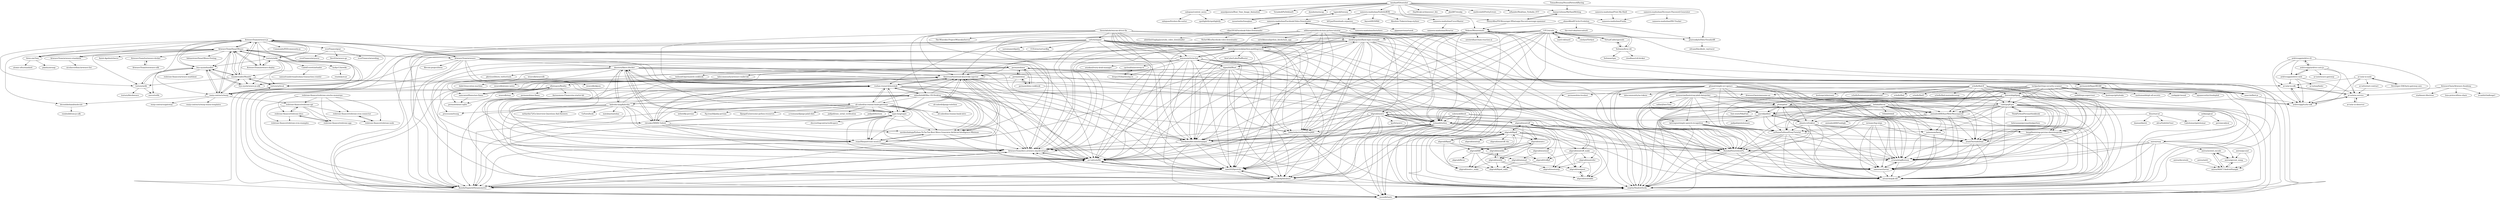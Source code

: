 digraph G {
"ArweaveTeam/arweave-js" -> "ArweaveTeam/SmartWeave"
"ArweaveTeam/arweave-js" -> "Irys-xyz/arbundles"
"ArweaveTeam/arweave-js" -> "ArweaveTeam/arweave"
"ArweaveTeam/arweave-js" -> "wanderwallet/Wander"
"ArweaveTeam/arweave-js" -> "textury/arkb"
"ArweaveTeam/arweave-js" -> "warp-contracts/warp"
"ArweaveTeam/arweave-js" -> "textury/ardb"
"ArweaveTeam/arweave-js" -> "ArweaveTeam/arweave-deploy"
"ArweaveTeam/arweave-js" -> "textury/arlocal"
"ArweaveTeam/arweave-js" -> "Irys-xyz/arweave-js-sdk"
"ArweaveTeam/arweave-js" -> "three-em/3em"
"ArweaveTeam/arweave-js" -> "everFinance/goar"
"ArweaveTeam/arweave-js" -> "ArweaveTeam/arweave-standards"
"ArweaveTeam/arweave-js" -> "permaweb/aos"
"ArweaveTeam/arweave-js" -> "CommunityXYZ/community-js"
"aligrudi/neatroff" -> "aligrudi/neatroff_make"
"aligrudi/neatroff" -> "aligrudi/neatrefer"
"aligrudi/neatroff" -> "aligrudi/neatpost"
"aligrudi/neatroff" -> "aligrudi/troffp9"
"aligrudi/neatroff" -> "aligrudi/neatcc"
"aligrudi/neatroff" -> "aligrudi/fbpdf"
"aligrudi/neatroff" -> "aligrudi/neatvi"
"aligrudi/neatroff" -> "aligrudi/fbff"
"aligrudi/neatroff" -> "aligrudi/neatmkfn"
"adilmoujahid/blockchain-python-tutorial" -> "BamdadNouri/showPic"
"adilmoujahid/blockchain-python-tutorial" -> "satwikkansal/python_blockchain_app" ["e"=1]
"adilmoujahid/blockchain-python-tutorial" -> "seqrity/ShadowSocks"
"adilmoujahid/blockchain-python-tutorial" -> "itshaadi/torbox"
"adilmoujahid/blockchain-python-tutorial" -> "ZeeAmini/bitcoinwhitepaper"
"adilmoujahid/blockchain-python-tutorial" -> "imkarimkarim/thankYouJADI"
"adilmoujahid/blockchain-python-tutorial" -> "msoodb/tanto"
"adilmoujahid/blockchain-python-tutorial" -> "shekhargulati/flask-login-example"
"adilmoujahid/blockchain-python-tutorial" -> "sami2020pro/vile"
"adilmoujahid/blockchain-python-tutorial" -> "mr-tafreshi/fbl"
"adilmoujahid/blockchain-python-tutorial" -> "ArweaveTeam/docs.arweave.org-developers"
"adilmoujahid/blockchain-python-tutorial" -> "mhmmdq/database"
"adilmoujahid/blockchain-python-tutorial" -> "sigmaSd/IRust"
"adilmoujahid/blockchain-python-tutorial" -> "nainemom/faeze"
"adilmoujahid/blockchain-python-tutorial" -> "aminabedi68/AzarMehrMonospaced"
"cs01/termpair" -> "sami2020pro/vile"
"cs01/termpair" -> "mhmmdq/database"
"cs01/termpair" -> "sorenisanerd/gotty" ["e"=1]
"cs01/termpair" -> "mr-tafreshi/fbl"
"cs01/termpair" -> "ArweaveTeam/docs.arweave.org-developers"
"cs01/termpair" -> "lemunozm/termchat"
"cs01/termpair" -> "mwielgoszewski/python-paddingoracle"
"cs01/termpair" -> "CCExtractor/vardbg" ["e"=1]
"cs01/termpair" -> "AmirrezaNasiri/usb-keystroke-injector"
"cs01/termpair" -> "seqrity/ShadowSocks"
"cs01/termpair" -> "KooshaYeganeh/Dynamometer"
"cs01/termpair" -> "roshan-research/moratab"
"cs01/termpair" -> "ZeeAmini/bitcoinwhitepaper"
"cs01/termpair" -> "imkarimkarim/thankYouJADI"
"cs01/termpair" -> "msoodb/tanto"
"substack/libssh" -> "msoodb/tanto"
"substack/libssh" -> "imkarimkarim/thankYouJADI"
"substack/libssh" -> "seqrity/ShadowSocks"
"substack/libssh" -> "BamdadNouri/showPic"
"substack/libssh" -> "itshaadi/torbox"
"substack/libssh" -> "ZeeAmini/bitcoinwhitepaper"
"aligrudi/fbpdf" -> "aligrudi/fbff"
"aligrudi/fbpdf" -> "aligrudi/fbpad"
"aligrudi/fbpdf" -> "aligrudi/neatlibc"
"aligrudi/fbpdf" -> "aligrudi/neatroff_make"
"aligrudi/fbpdf" -> "aligrudi/neatroff"
"aligrudi/fbpdf" -> "aligrudi/neatcc_make"
"aligrudi/fbpdf" -> "aligrudi/neateqn"
"aligrudi/fbpdf" -> "aligrudi/neatroff_ths"
"aligrudi/fbpdf" -> "aligrudi/neatcc"
"aligrudi/fbpdf" -> "aligrudi/neatmail"
"aligrudi/fbpdf" -> "aligrudi/neatld"
"aligrudi/fbpdf" -> "aligrudi/neatvi"
"ilius/starcal" -> "aliva/SubtitleFixer"
"ilius/starcal" -> "ubuntu-ir/traktor"
"ilius/starcal" -> "Gahshomar/gahshomar"
"ilius/starcal" -> "kiamazi/kateb" ["e"=1]
"aligrudi/fbpad" -> "aligrudi/fbpdf"
"aligrudi/fbpad" -> "aligrudi/fbpad_mkfn"
"aligrudi/fbpad" -> "aligrudi/fbff"
"aligrudi/fbpad" -> "aligrudi/neatlibc"
"fzerorubigd/goql" -> "aminabedi68/AzarMehrMonospaced"
"fzerorubigd/goql" -> "noNameFa/linuxProxyTutorial"
"fzerorubigd/goql" -> "arashThr/radioDaal"
"fzerorubigd/goql" -> "BamdadNouri/showPic"
"fzerorubigd/goql" -> "mtux/choqok-old"
"fzerorubigd/goql" -> "seqrity/ShadowSocks"
"fzerorubigd/goql" -> "beygi/bootstrap-persian-datetimepicker"
"fzerorubigd/goql" -> "n1arash/ngBestoon"
"fzerorubigd/goql" -> "samuraee/tartan"
"fzerorubigd/goql" -> "msoodb/tanto"
"fzerorubigd/goql" -> "pfont/pfont"
"fzerorubigd/goql" -> "itshaadi/torbox"
"fzerorubigd/goql" -> "vahit/pep8-per"
"fzerorubigd/goql" -> "ZeeAmini/bitcoinwhitepaper"
"fzerorubigd/goql" -> "axiros/rusp"
"kelvinguu/simple-speech-recognition" -> "mtux/choqok-old"
"kelvinguu/simple-speech-recognition" -> "samuraee/tartan"
"kelvinguu/simple-speech-recognition" -> "n1arash/ngBestoon"
"kelvinguu/simple-speech-recognition" -> "BamdadNouri/showPic"
"kelvinguu/simple-speech-recognition" -> "noNameFa/linuxProxyTutorial"
"kelvinguu/simple-speech-recognition" -> "arashThr/radioDaal"
"kelvinguu/simple-speech-recognition" -> "seqrity/ShadowSocks"
"aligrudi/neatcc" -> "aligrudi/neatlibc"
"aligrudi/neatcc" -> "aligrudi/neatld"
"aligrudi/neatcc" -> "aligrudi/neatcc_make"
"aligrudi/neatcc" -> "aligrudi/troffp9"
"aligrudi/neatlibc" -> "aligrudi/neatld"
"aligrudi/neatlibc" -> "aligrudi/neatcc"
"aligrudi/neatlibc" -> "aligrudi/neatcc_make"
"AmirrezaNasiri/usb-keystroke-injector" -> "ArweaveTeam/docs.arweave.org-developers"
"AmirrezaNasiri/usb-keystroke-injector" -> "KooshaYeganeh/Dynamometer"
"AmirrezaNasiri/usb-keystroke-injector" -> "mr-tafreshi/fbl"
"AmirrezaNasiri/usb-keystroke-injector" -> "navdeeshahuja/Python-TicTacToe-Best-Move-Generator-Artificial-Intelligence-Minimax"
"AmirrezaNasiri/usb-keystroke-injector" -> "sami2020pro/vile"
"AmirrezaNasiri/usb-keystroke-injector" -> "mhmmdq/database"
"AmirrezaNasiri/usb-keystroke-injector" -> "evpu/Shepard-tone-music21"
"AmirrezaNasiri/usb-keystroke-injector" -> "roshan-research/moratab"
"AmirrezaNasiri/usb-keystroke-injector" -> "cbrooker/MMM-Todoist"
"AmirrezaNasiri/usb-keystroke-injector" -> "seqrity/ShadowSocks"
"AmirrezaNasiri/usb-keystroke-injector" -> "sapio-lang/sapio"
"AmirrezaNasiri/usb-keystroke-injector" -> "ZeeAmini/bitcoinwhitepaper"
"sigmaSd/IRust" -> "itshaadi/torbox"
"sigmaSd/IRust" -> "ZeeAmini/bitcoinwhitepaper"
"sigmaSd/IRust" -> "seqrity/ShadowSocks"
"sigmaSd/IRust" -> "mr-tafreshi/fbl"
"sigmaSd/IRust" -> "msoodb/tanto"
"sigmaSd/IRust" -> "ArweaveTeam/docs.arweave.org-developers"
"sigmaSd/IRust" -> "imkarimkarim/thankYouJADI"
"sigmaSd/IRust" -> "sami2020pro/vile"
"sigmaSd/IRust" -> "mhmmdq/database"
"sigmaSd/IRust" -> "KooshaYeganeh/Dynamometer"
"sigmaSd/IRust" -> "BamdadNouri/showPic"
"sigmaSd/IRust" -> "shekhargulati/flask-login-example"
"sigmaSd/IRust" -> "lemunozm/termchat"
"sigmaSd/IRust" -> "AmirrezaNasiri/usb-keystroke-injector"
"sigmaSd/IRust" -> "evpu/Shepard-tone-music21"
"roshan-research/moratab" -> "mr-tafreshi/fbl"
"roshan-research/moratab" -> "ArweaveTeam/docs.arweave.org-developers"
"roshan-research/moratab" -> "AmirrezaNasiri/usb-keystroke-injector"
"roshan-research/moratab" -> "KooshaYeganeh/Dynamometer"
"roshan-research/moratab" -> "navdeeshahuja/Python-TicTacToe-Best-Move-Generator-Artificial-Intelligence-Minimax"
"roshan-research/moratab" -> "evpu/Shepard-tone-music21"
"roshan-research/moratab" -> "sami2020pro/vile"
"roshan-research/moratab" -> "mhmmdq/database"
"roshan-research/moratab" -> "cbrooker/MMM-Todoist"
"roshan-research/moratab" -> "sapio-lang/sapio"
"roshan-research/moratab" -> "itshaadi/torbox"
"roshan-research/moratab" -> "dmstern/likers-blocker"
"roshan-research/moratab" -> "mhmdmhd6/Mac-OS-Desktop"
"roshan-research/moratab" -> "ZeeAmini/bitcoinwhitepaper"
"roshan-research/moratab" -> "ali-zahedi/az-iranian-bank-gateways"
"ashkang/jcal" -> "persiancal/jcal"
"ashkang/jcal" -> "Gahshomar/gahshomar"
"aminabedi68/AzarMehrMonospaced" -> "mtux/choqok-old"
"aminabedi68/AzarMehrMonospaced" -> "BamdadNouri/showPic"
"aminabedi68/AzarMehrMonospaced" -> "n1arash/ngBestoon"
"aminabedi68/AzarMehrMonospaced" -> "samuraee/tartan"
"aminabedi68/AzarMehrMonospaced" -> "arashThr/radioDaal"
"aminabedi68/AzarMehrMonospaced" -> "aminabedi68/Fandogh" ["e"=1]
"evpu/Shepard-tone-music21" -> "navdeeshahuja/Python-TicTacToe-Best-Move-Generator-Artificial-Intelligence-Minimax"
"evpu/Shepard-tone-music21" -> "ArweaveTeam/docs.arweave.org-developers"
"evpu/Shepard-tone-music21" -> "KooshaYeganeh/Dynamometer"
"evpu/Shepard-tone-music21" -> "mr-tafreshi/fbl"
"evpu/Shepard-tone-music21" -> "AmirrezaNasiri/usb-keystroke-injector"
"ArweaveTeam/docs.arweave.org-developers" -> "KooshaYeganeh/Dynamometer"
"ArweaveTeam/docs.arweave.org-developers" -> "mr-tafreshi/fbl"
"pearsonkyle/Data-VisualizAR" -> "Nekose/Mouseomate"
"pearsonkyle/Data-VisualizAR" -> "silvaan/blackhole_raytracer" ["e"=1]
"shekhargulati/flask-login-example" -> "ZeeAmini/bitcoinwhitepaper"
"shekhargulati/flask-login-example" -> "seqrity/ShadowSocks"
"shekhargulati/flask-login-example" -> "itshaadi/torbox"
"shekhargulati/flask-login-example" -> "mr-tafreshi/fbl"
"shekhargulati/flask-login-example" -> "msoodb/tanto"
"shekhargulati/flask-login-example" -> "ArweaveTeam/docs.arweave.org-developers"
"shekhargulati/flask-login-example" -> "KooshaYeganeh/Dynamometer"
"shekhargulati/flask-login-example" -> "sami2020pro/vile"
"shekhargulati/flask-login-example" -> "imkarimkarim/thankYouJADI"
"shekhargulati/flask-login-example" -> "mhmmdq/database"
"shekhargulati/flask-login-example" -> "BamdadNouri/showPic"
"shekhargulati/flask-login-example" -> "AmirrezaNasiri/usb-keystroke-injector"
"shekhargulati/flask-login-example" -> "mwielgoszewski/python-paddingoracle"
"shekhargulati/flask-login-example" -> "aminabedi68/AzarMehrMonospaced"
"shekhargulati/flask-login-example" -> "mtux/choqok-old"
"BamdadNouri/showPic" -> "mtux/choqok-old"
"BamdadNouri/showPic" -> "n1arash/ngBestoon"
"BamdadNouri/showPic" -> "seqrity/ShadowSocks"
"BamdadNouri/showPic" -> "msoodb/tanto"
"BamdadNouri/showPic" -> "samuraee/tartan"
"ArweaveTeam/arweave-deploy" -> "textury/arkb"
"ArweaveTeam/arweave-deploy" -> "ArweaveTeam/SmartWeave"
"aligrudi/neatld" -> "aligrudi/neatcc_make"
"aligrudi/neatld" -> "aligrudi/neatpost"
"aligrudi/neatld" -> "aligrudi/neatmkfn"
"aligrudi/neatld" -> "aligrudi/fbpad_mkfn"
"aligrudi/neatld" -> "aligrudi/neatlibc"
"axiros/rusp" -> "axiros/nested_encode"
"axiros/rusp" -> "mtux/choqok-old"
"axiros/rusp" -> "axiros/gevent_snmp"
"axiros/rusp" -> "axiros/AXACT.AndroidSample"
"axiros/rusp" -> "n1arash/ngBestoon"
"axiros/rusp" -> "samuraee/tartan"
"axiros/rusp" -> "BamdadNouri/showPic"
"axiros/rusp" -> "seqrity/ShadowSocks"
"aligrudi/neatpost" -> "aligrudi/neatmkfn"
"ianzhao05/textshot" -> "Nekose/Mouseomate"
"ianzhao05/textshot" -> "aiXander/Realtime_PyAudio_FFT" ["e"=1]
"ianzhao05/textshot" -> "anandpawara/Real_Time_Image_Animation" ["e"=1]
"ianzhao05/textshot" -> "Teraskull/PyDebloatX" ["e"=1]
"ianzhao05/textshot" -> "saleguas/context_menu"
"ianzhao05/textshot" -> "bannyvishwas/MyHandWriting"
"ianzhao05/textshot" -> "dynobo/normcap" ["e"=1]
"ianzhao05/textshot" -> "pearsonkyle/Data-VisualizAR"
"ianzhao05/textshot" -> "tagwohl/twenny"
"ianzhao05/textshot" -> "sameera-madushan/SubtitleBOX"
"ianzhao05/textshot" -> "spotlightify/spotlightify"
"ianzhao05/textshot" -> "HenryAlbu/FB-Messenger-Whatsapp-Discord-message-spammer"
"ianzhao05/textshot" -> "DayBreak-u/chineseocr_lite" ["e"=1]
"ianzhao05/textshot" -> "jkwill87/stonky"
"ianzhao05/textshot" -> "onelivesleft/PrettyErrors" ["e"=1]
"dmstern/likers-blocker" -> "evpu/Shepard-tone-music21"
"dmstern/likers-blocker" -> "kahroba-lang/kahroba"
"dmstern/likers-blocker" -> "ArweaveTeam/docs.arweave.org-developers"
"dmstern/likers-blocker" -> "navdeeshahuja/Python-TicTacToe-Best-Move-Generator-Artificial-Intelligence-Minimax"
"dmstern/likers-blocker" -> "KooshaYeganeh/Dynamometer"
"dmstern/likers-blocker" -> "mr-tafreshi/fbl"
"dmstern/likers-blocker" -> "AmirrezaNasiri/usb-keystroke-injector"
"dmstern/likers-blocker" -> "cbrooker/MMM-Todoist"
"dmstern/likers-blocker" -> "sapio-lang/sapio"
"dmstern/likers-blocker" -> "processone/tsung" ["e"=1]
"dmstern/likers-blocker" -> "roshan-research/moratab"
"dmstern/likers-blocker" -> "pkreissel/block_twittertools"
"dmstern/likers-blocker" -> "ZeeAmini/bitcoinwhitepaper"
"dmstern/likers-blocker" -> "itshaadi/torbox"
"dmstern/likers-blocker" -> "ali-zahedi/az-iranian-bank-gateways"
"b01jan/Downloads-organizer" -> "gigamarr/smartsnek"
"textury/arkb" -> "ArweaveTeam/arweave-deploy"
"textury/arkb" -> "textury/arlocal"
"textury/arkb" -> "Irys-xyz/arbundles"
"textury/arkb" -> "ArweaveTeam/SmartWeave"
"textury/arkb" -> "ArweaveTeam/arweave-js"
"textury/arkb" -> "Irys-xyz/arweave-js-sdk"
"textury/arkb" -> "wanderwallet/Wander"
"textury/arkb" -> "CalebEverett/arloader"
"textury/arkb" -> "warp-contracts/warp"
"textury/arkb" -> "luckyr13/arwiki"
"TomasBrezina/NeuralNetworkRacing" -> "bannyvishwas/MyHandWriting"
"thenickdude/wacom-driver-fix" -> "sami2020pro/vile"
"thenickdude/wacom-driver-fix" -> "mhmmdq/database"
"thenickdude/wacom-driver-fix" -> "cs01/termpair"
"thenickdude/wacom-driver-fix" -> "mwielgoszewski/python-paddingoracle"
"thenickdude/wacom-driver-fix" -> "lemunozm/termchat"
"thenickdude/wacom-driver-fix" -> "ArweaveTeam/docs.arweave.org-developers"
"thenickdude/wacom-driver-fix" -> "seqrity/ShadowSocks"
"thenickdude/wacom-driver-fix" -> "mr-tafreshi/fbl"
"thenickdude/wacom-driver-fix" -> "aligrudi/neatvi"
"thenickdude/wacom-driver-fix" -> "ZeeAmini/bitcoinwhitepaper"
"thenickdude/wacom-driver-fix" -> "AmirrezaNasiri/usb-keystroke-injector"
"thenickdude/wacom-driver-fix" -> "The-Wineskin-Project/WineskinServer" ["e"=1]
"thenickdude/wacom-driver-fix" -> "mhmdmhd6/Mac-OS-Desktop"
"thenickdude/wacom-driver-fix" -> "shekhargulati/flask-login-example"
"thenickdude/wacom-driver-fix" -> "roshan-research/moratab"
"vahit/pep8-per" -> "ThinkPythonPersian/thinkbook"
"vahit/pep8-per" -> "BamdadNouri/showPic"
"vahit/pep8-per" -> "seqrity/ShadowSocks"
"vahit/pep8-per" -> "beygi/bootstrap-persian-datetimepicker"
"vahit/pep8-per" -> "msoodb/tanto"
"vahit/pep8-per" -> "nainemom/faeze"
"vahit/pep8-per" -> "aminabedi68/AzarMehrMonospaced"
"vahit/pep8-per" -> "arashThr/radioDaal"
"vahit/pep8-per" -> "imkarimkarim/thankYouJADI"
"vahit/pep8-per" -> "mtux/choqok-old"
"vahit/pep8-per" -> "n1arash/ngBestoon"
"vahit/pep8-per" -> "itshaadi/torbox"
"vahit/pep8-per" -> "samuraee/tartan"
"vahit/pep8-per" -> "jaavid/jadibot"
"vahit/pep8-per" -> "noNameFa/linuxProxyTutorial"
"sapio-lang/sapio" -> "ArweaveTeam/docs.arweave.org-developers"
"sapio-lang/sapio" -> "KooshaYeganeh/Dynamometer"
"sapio-lang/sapio" -> "navdeeshahuja/Python-TicTacToe-Best-Move-Generator-Artificial-Intelligence-Minimax"
"sapio-lang/sapio" -> "evpu/Shepard-tone-music21"
"sapio-lang/sapio" -> "AmirrezaNasiri/usb-keystroke-injector"
"sapio-lang/sapio" -> "mr-tafreshi/fbl"
"sapio-lang/sapio" -> "cbrooker/MMM-Todoist"
"sapio-lang/sapio" -> "roshan-research/moratab"
"sapio-lang/sapio" -> "discreetlogcontracts/dlcspecs" ["e"=1]
"sapio-lang/sapio" -> "dmstern/likers-blocker"
"saleguas/context_menu" -> "saleguas/freshen-file-sorter"
"saleguas/context_menu" -> "spotlightify/spotlightify"
"lemunozm/termchat" -> "deepu105/battleship-rs"
"lemunozm/termchat" -> "mwielgoszewski/python-paddingoracle"
"lemunozm/termchat" -> "sami2020pro/vile"
"lemunozm/termchat" -> "mhmmdq/database"
"lemunozm/termchat" -> "aryakaul/rusty-krab-manager" ["e"=1]
"lemunozm/termchat" -> "seqrity/ShadowSocks"
"lemunozm/termchat" -> "mr-tafreshi/fbl"
"lemunozm/termchat" -> "ArweaveTeam/docs.arweave.org-developers"
"lemunozm/termchat" -> "ZeeAmini/bitcoinwhitepaper"
"lemunozm/termchat" -> "sigmaSd/IRust"
"lemunozm/termchat" -> "imkarimkarim/thankYouJADI"
"lemunozm/termchat" -> "msoodb/tanto"
"lemunozm/termchat" -> "cpcloud/minesweep-rs"
"lemunozm/termchat" -> "KooshaYeganeh/Dynamometer"
"lemunozm/termchat" -> "itshaadi/torbox"
"ArweaveTeam/SmartWeave" -> "warp-contracts/warp"
"ArweaveTeam/SmartWeave" -> "ArweaveTeam/arweave-js"
"ArweaveTeam/SmartWeave" -> "textury/arlocal"
"ArweaveTeam/SmartWeave" -> "wanderwallet/Wander"
"ArweaveTeam/SmartWeave" -> "three-em/3em"
"ArweaveTeam/SmartWeave" -> "ArweaveTeam/arweave-standards"
"ArweaveTeam/SmartWeave" -> "Irys-xyz/arbundles"
"ArweaveTeam/SmartWeave" -> "ArweaveTeam/arweave-deploy"
"ArweaveTeam/SmartWeave" -> "fabianriewe/SmartWeaveTesting"
"ArweaveTeam/SmartWeave" -> "textury/arkb"
"ArweaveTeam/SmartWeave" -> "decentldotland/molecule"
"ArweaveTeam/SmartWeave" -> "ArweaveTeam/arweave"
"ArweaveTeam/SmartWeave" -> "textury/ardb"
"ArweaveTeam/SmartWeave" -> "Anish-Agnihotri/weve"
"ArweaveTeam/SmartWeave" -> "ArweaveTeam/testweave-docker"
"ardriveapp/ardrive-cli" -> "ardriveapp/ardrive-core-js"
"ardriveapp/ardrive-cli" -> "ar-io/arns-service"
"ardriveapp/ardrive-cli" -> "ardriveapp/turbo-sdk"
"ardriveapp/ardrive-cli" -> "ar-io/ar-io-sdk"
"ardriveapp/ardrive-cli" -> "ardriveapp/ardrive-web"
"sameera-madushan/SubtitleBOX" -> "sameera-madushan/CoverMaster"
"sameera-madushan/SubtitleBOX" -> "sameera-madushan/Findm"
"sameera-madushan/SubtitleBOX" -> "b01jan/Downloads-organizer"
"sameera-madushan/SubtitleBOX" -> "sameera-madushan/Facebook-Video-Downloader"
"sameera-madushan/SubtitleBOX" -> "Aayush9029/Rifi"
"sameera-madushan/SubtitleBOX" -> "Absolute-Tinkerer/map-stylizer"
"Nekose/Mouseomate" -> "seqrity/ShadowSocks"
"Nekose/Mouseomate" -> "mr-tafreshi/fbl"
"Nekose/Mouseomate" -> "ZeeAmini/bitcoinwhitepaper"
"Nekose/Mouseomate" -> "sami2020pro/vile"
"Nekose/Mouseomate" -> "msoodb/tanto"
"Nekose/Mouseomate" -> "ArweaveTeam/docs.arweave.org-developers"
"Nekose/Mouseomate" -> "mhmmdq/database"
"Nekose/Mouseomate" -> "aligrudi/neatvi"
"Nekose/Mouseomate" -> "itshaadi/torbox"
"Nekose/Mouseomate" -> "notshridhar/chain-reaction-ai"
"Nekose/Mouseomate" -> "imkarimkarim/thankYouJADI"
"Nekose/Mouseomate" -> "mwielgoszewski/python-paddingoracle"
"Nekose/Mouseomate" -> "shekhargulati/flask-login-example"
"Nekose/Mouseomate" -> "pearsonkyle/Data-VisualizAR"
"Nekose/Mouseomate" -> "BamdadNouri/showPic"
"aligrudi/neatroff_make" -> "aligrudi/neatpost"
"aligrudi/neatroff_make" -> "aligrudi/neatrefer"
"aligrudi/neatroff_make" -> "aligrudi/neatmkfn"
"aligrudi/neatroff_make" -> "aligrudi/troffp9"
"aligrudi/neatroff_make" -> "aligrudi/neatroff"
"aligrudi/neatroff_make" -> "aligrudi/neatsmtp"
"HenryAlbu/FB-Messenger-Whatsapp-Discord-message-spammer" -> "bannyvishwas/MyHandWriting"
"HenryAlbu/FB-Messenger-Whatsapp-Discord-message-spammer" -> "Nekose/Mouseomate"
"imkarimkarim/thankYouJADI" -> "seqrity/ShadowSocks"
"imkarimkarim/thankYouJADI" -> "msoodb/tanto"
"imkarimkarim/thankYouJADI" -> "BamdadNouri/showPic"
"imkarimkarim/thankYouJADI" -> "ArweaveTeam/docs.arweave.org-developers"
"imkarimkarim/thankYouJADI" -> "sami2020pro/vile"
"imkarimkarim/thankYouJADI" -> "ZeeAmini/bitcoinwhitepaper"
"imkarimkarim/thankYouJADI" -> "mr-tafreshi/fbl"
"sameera-madushan/InstaSave" -> "sameera-madushan/Facebook-Video-Downloader"
"sameera-madushan/Facebook-Video-Downloader" -> "sameera-madushan/InstaSave"
"sameera-madushan/Facebook-Video-Downloader" -> "vikas5914/Facebook-Video-Downloader"
"sameera-madushan/CoverMaster" -> "sameera-madushan/Xtractor"
"sameera-madushan/Print-My-Shell" -> "sameera-madushan/Findm"
"bannyvishwas/MyHandWriting" -> "HenryAlbu/FB-Messenger-Whatsapp-Discord-message-spammer"
"ahmedkhalf/Circle-Evolution" -> "Nekose/Mouseomate"
"ahmedkhalf/Circle-Evolution" -> "the-real-tokai/macuahuitl" ["e"=1]
"ahmedkhalf/Circle-Evolution" -> "pearsonkyle/Data-VisualizAR"
"msoodb/tanto" -> "seqrity/ShadowSocks"
"everFinance/goar" -> "everFinance/arseeding"
"everFinance/goar" -> "everFinance/arsyncer"
"everFinance/goar" -> "Dev43/arweave-go"
"tagwohl/twenny" -> "mountwebs/timeglass"
"ZeeAmini/bitcoinwhitepaper" -> "seqrity/ShadowSocks"
"ZeeAmini/bitcoinwhitepaper" -> "msoodb/tanto"
"ZeeAmini/bitcoinwhitepaper" -> "itshaadi/torbox"
"ZeeAmini/bitcoinwhitepaper" -> "mr-tafreshi/fbl"
"ZeeAmini/bitcoinwhitepaper" -> "ArweaveTeam/docs.arweave.org-developers"
"ZeeAmini/bitcoinwhitepaper" -> "sami2020pro/vile"
"ZeeAmini/bitcoinwhitepaper" -> "BamdadNouri/showPic"
"ardriveapp/ardrive-core-js" -> "ar-io/arns-service"
"ardriveapp/ardrive-core-js" -> "ardriveapp/ardrive-cli"
"ardriveapp/ardrive-core-js" -> "ardriveapp/turbo-sdk"
"ardriveapp/ardrive-core-js" -> "ardriveapp/ardrive-web"
"ardriveapp/ardrive-core-js" -> "ar-io/arweave-gateway"
"VirtualCable/openuds" -> "Seitanas/kvm-vdi"
"VirtualCable/openuds" -> "UPC/ravada"
"mountwebs/timeglass" -> "tagwohl/twenny"
"ardriveapp/ardrive-web" -> "ar-io/arns-service"
"ardriveapp/ardrive-web" -> "ardriveapp/turbo-sdk"
"ardriveapp/ardrive-web" -> "ar-io/ar-io-sdk"
"ardriveapp/ardrive-web" -> "ardriveapp/ardrive-core-js"
"ardriveapp/ardrive-web" -> "ar-io/wayfinder"
"ArweaveTeam/arweave-standards" -> "nicolasverlhiac/arweave-list"
"itshaadi/torbox" -> "seqrity/ShadowSocks"
"itshaadi/torbox" -> "ZeeAmini/bitcoinwhitepaper"
"itshaadi/torbox" -> "BamdadNouri/showPic"
"itshaadi/torbox" -> "mr-tafreshi/fbl"
"itshaadi/torbox" -> "msoodb/tanto"
"itshaadi/torbox" -> "ArweaveTeam/docs.arweave.org-developers"
"itshaadi/torbox" -> "sami2020pro/vile"
"itshaadi/torbox" -> "mtux/choqok-old"
"itshaadi/torbox" -> "n1arash/ngBestoon"
"itshaadi/torbox" -> "samuraee/tartan"
"itshaadi/torbox" -> "mhmmdq/database"
"itshaadi/torbox" -> "KooshaYeganeh/Dynamometer"
"itshaadi/torbox" -> "imkarimkarim/thankYouJADI"
"seqrity/ShadowSocks" -> "msoodb/tanto"
"aligrudi/neatmkfn" -> "aligrudi/neatpost"
"ali-zahedi/az-iranian-bank-gateways" -> "KooshaYeganeh/Dynamometer"
"ali-zahedi/az-iranian-bank-gateways" -> "mthri/dfp-persian" ["e"=1]
"ali-zahedi/az-iranian-bank-gateways" -> "ArweaveTeam/docs.arweave.org-developers"
"ali-zahedi/az-iranian-bank-gateways" -> "roshan-research/moratab"
"ali-zahedi/az-iranian-bank-gateways" -> "mr-tafreshi/fbl"
"ali-zahedi/az-iranian-bank-gateways" -> "ftg-iran/ddpabp-persian" ["e"=1]
"ali-zahedi/az-iranian-bank-gateways" -> "AmirrezaNasiri/usb-keystroke-injector"
"ali-zahedi/az-iranian-bank-gateways" -> "navdeeshahuja/Python-TicTacToe-Best-Move-Generator-Artificial-Intelligence-Minimax"
"ali-zahedi/az-iranian-bank-gateways" -> "DjangoEx/awesome-python-resources" ["e"=1]
"ali-zahedi/az-iranian-bank-gateways" -> "a-roomana/django-jalali-date" ["e"=1]
"ali-zahedi/az-iranian-bank-gateways" -> "ali-zahedi/az-iranian-bank-intro"
"ali-zahedi/az-iranian-bank-gateways" -> "evpu/Shepard-tone-music21"
"ali-zahedi/az-iranian-bank-gateways" -> "sapio-lang/sapio"
"ali-zahedi/az-iranian-bank-gateways" -> "jadijadi/sms_serial_verification" ["e"=1]
"ali-zahedi/az-iranian-bank-gateways" -> "jadijadi/bestoon" ["e"=1]
"cpcloud/minesweep-rs" -> "deepu105/battleship-rs"
"jaavid/jadibot" -> "mtux/choqok-old"
"jaavid/jadibot" -> "noNameFa/linuxProxyTutorial"
"jaavid/jadibot" -> "samuraee/tartan"
"jaavid/jadibot" -> "itshaadi/torbox"
"jaavid/jadibot" -> "pfont/pfont"
"jaavid/jadibot" -> "n1arash/ngBestoon"
"jaavid/jadibot" -> "seqrity/ShadowSocks"
"jaavid/jadibot" -> "ubuntu-ir/traktor"
"jaavid/jadibot" -> "arashThr/radioDaal"
"jaavid/jadibot" -> "jadijadi/pishshomare" ["e"=1]
"jaavid/jadibot" -> "BamdadNouri/showPic"
"axiros/nested_encode" -> "axiros/AXACT.AndroidSample"
"axiros/nested_encode" -> "axiros/gevent_snmp"
"aligrudi/neatvi" -> "kyx0r/nextvi" ["e"=1]
"aligrudi/neatvi" -> "seqrity/ShadowSocks"
"aligrudi/neatvi" -> "aligrudi/neatroff"
"aligrudi/neatvi" -> "imkarimkarim/thankYouJADI"
"aligrudi/neatvi" -> "msoodb/tanto"
"aligrudi/neatvi" -> "aligrudi/fbpdf"
"aligrudi/neatvi" -> "sami2020pro/vile"
"aligrudi/neatvi" -> "mhmmdq/database"
"aligrudi/neatvi" -> "ZeeAmini/bitcoinwhitepaper"
"aligrudi/neatvi" -> "mr-tafreshi/fbl"
"aligrudi/neatvi" -> "ArweaveTeam/docs.arweave.org-developers"
"aligrudi/neatvi" -> "itshaadi/torbox"
"aligrudi/neatvi" -> "aligrudi/neatcc"
"aligrudi/neatvi" -> "KooshaYeganeh/Dynamometer"
"aligrudi/neatvi" -> "BamdadNouri/showPic"
"warp-contracts/warp" -> "ArweaveTeam/SmartWeave"
"warp-contracts/warp" -> "warp-contracts/warp-wasm-templates"
"warp-contracts/warp" -> "Irys-xyz/arbundles"
"warp-contracts/warp" -> "textury/arlocal"
"warp-contracts/warp" -> "wanderwallet/Wander"
"warp-contracts/warp" -> "warp-contracts/gateway"
"warp-contracts/warp" -> "redstone-finance/redstone-api"
"warp-contracts/warp" -> "decentldotland/molecule"
"mhmdmhd6/Mac-OS-Desktop" -> "mr-tafreshi/fbl"
"mhmdmhd6/Mac-OS-Desktop" -> "ArweaveTeam/docs.arweave.org-developers"
"mhmdmhd6/Mac-OS-Desktop" -> "mhmmdq/database"
"mhmdmhd6/Mac-OS-Desktop" -> "KooshaYeganeh/Dynamometer"
"mhmdmhd6/Mac-OS-Desktop" -> "AmirrezaNasiri/usb-keystroke-injector"
"mhmdmhd6/Mac-OS-Desktop" -> "roshan-research/moratab"
"mhmdmhd6/Mac-OS-Desktop" -> "navdeeshahuja/Python-TicTacToe-Best-Move-Generator-Artificial-Intelligence-Minimax"
"mhmdmhd6/Mac-OS-Desktop" -> "sami2020pro/vile"
"mhmdmhd6/Mac-OS-Desktop" -> "evpu/Shepard-tone-music21"
"mhmdmhd6/Mac-OS-Desktop" -> "kahroba-lang/kahroba"
"mhmdmhd6/Mac-OS-Desktop" -> "ZeeAmini/bitcoinwhitepaper"
"mhmdmhd6/Mac-OS-Desktop" -> "imkarimkarim/thankYouJADI"
"mhmdmhd6/Mac-OS-Desktop" -> "sapio-lang/sapio"
"mhmdmhd6/Mac-OS-Desktop" -> "cbrooker/MMM-Todoist"
"mhmdmhd6/Mac-OS-Desktop" -> "ali-zahedi/az-iranian-bank-gateways"
"deepu105/battleship-rs" -> "cpcloud/minesweep-rs"
"vikas5914/Facebook-Video-Downloader" -> "sameera-madushan/Facebook-Video-Downloader"
"vikas5914/Facebook-Video-Downloader" -> "NicheOffice/facebook-video-downloader"
"vikas5914/Facebook-Video-Downloader" -> "abdellatif-laghjaj/youtube_video_downloader"
"Irys-xyz/arbundles" -> "textury/ardb"
"Irys-xyz/arbundles" -> "wanderwallet/Wander"
"Irys-xyz/arbundles" -> "Irys-xyz/arweave-js-sdk"
"Irys-xyz/arbundles" -> "redstone-finance/arweave-multihost"
"Irys-xyz/arbundles" -> "warp-contracts/warp"
"Irys-xyz/arbundles" -> "ArweaveTeam/arweave-js"
"Irys-xyz/arbundles" -> "useverto/lib"
"wanderwallet/Wander" -> "Irys-xyz/arbundles"
"wanderwallet/Wander" -> "ArweaveTeam/SmartWeave"
"wanderwallet/Wander" -> "textury/ardb"
"wanderwallet/Wander" -> "textury/arlocal"
"wanderwallet/Wander" -> "ar-io/ar-io-sdk"
"wanderwallet/Wander" -> "warp-contracts/warp"
"wanderwallet/Wander" -> "Irys-xyz/arweave-js-sdk"
"wanderwallet/Wander" -> "ArweaveTeam/arweave-js"
"aligrudi/fbff" -> "aligrudi/minmad"
"aligrudi/fbff" -> "aligrudi/fbpdf"
"aligrudi/fbff" -> "aligrudi/neatcc_make"
"aligrudi/fbff" -> "aligrudi/fbpad_mkfn"
"aligrudi/fbff" -> "aligrudi/fbvnc"
"aligrudi/fbff" -> "aligrudi/troffp9"
"sameera-madushan/Diceware-Password-Generator" -> "sameera-madushan/Findm"
"sameera-madushan/Diceware-Password-Generator" -> "sameera-madushan/ISS-Tracker"
"textury/arlocal" -> "ArweaveTeam/SmartWeave"
"textury/arlocal" -> "warp-contracts/warp"
"textury/arlocal" -> "wanderwallet/Wander"
"textury/ardb" -> "textury/blockweave"
"textury/ardb" -> "useverto/lib"
"textury/ardb" -> "Irys-xyz/arbundles"
"KooshaYeganeh/Dynamometer" -> "ArweaveTeam/docs.arweave.org-developers"
"KooshaYeganeh/Dynamometer" -> "mr-tafreshi/fbl"
"luckyr13/arwiki" -> "renzholy/scar"
"redstone-finance/redstone-evm-connector" -> "redstone-finance/redstone-node"
"beygi/bootstrap-persian-datetimepicker" -> "mtux/choqok-old"
"beygi/bootstrap-persian-datetimepicker" -> "n1arash/ngBestoon"
"beygi/bootstrap-persian-datetimepicker" -> "seqrity/ShadowSocks"
"beygi/bootstrap-persian-datetimepicker" -> "arashThr/radioDaal"
"beygi/bootstrap-persian-datetimepicker" -> "samuraee/tartan"
"beygi/bootstrap-persian-datetimepicker" -> "BamdadNouri/showPic"
"redstone-finance/redstone-api" -> "redstone-finance/redstone-docs"
"redstone-finance/redstone-api" -> "redstone-finance/redstone-evm-examples"
"redstone-finance/redstone-api" -> "redstone-finance/redstone-app"
"redstone-finance/redstone-api" -> "redstone-finance/redstone-evm-connector"
"redstone-finance/redstone-api" -> "redstone-finance/redstone-node"
"mr-tafreshi/fbl" -> "ArweaveTeam/docs.arweave.org-developers"
"mr-tafreshi/fbl" -> "KooshaYeganeh/Dynamometer"
"mr-tafreshi/fbl" -> "sami2020pro/vile"
"redstone-finance/redstone-app" -> "redstone-finance/redstone-docs"
"sami2020pro/vile" -> "mhmmdq/database"
"sami2020pro/vile" -> "ArweaveTeam/docs.arweave.org-developers"
"sami2020pro/vile" -> "mr-tafreshi/fbl"
"sami2020pro/vile" -> "seqrity/ShadowSocks"
"sami2020pro/vile" -> "KooshaYeganeh/Dynamometer"
"mhmmdq/database" -> "sami2020pro/vile"
"mhmmdq/database" -> "mr-tafreshi/fbl"
"mhmmdq/database" -> "ArweaveTeam/docs.arweave.org-developers"
"mhmmdq/database" -> "seqrity/ShadowSocks"
"mhmmdq/database" -> "KooshaYeganeh/Dynamometer"
"ArweaveTeam/testweave-sdk" -> "ArweaveTeam/testweave-docker"
"ArweaveTeam/testweave-docker" -> "ArweaveTeam/testweave-sdk"
"redstone-finance/redstone-node" -> "redstone-finance/redstone-evm-connector"
"aligrudi/minmad" -> "aligrudi/fbpad_mkfn"
"aligrudi/minmad" -> "aligrudi/neatsmtp"
"aligrudi/neatrefer" -> "aligrudi/neatpost"
"aligrudi/neatrefer" -> "aligrudi/neatmkfn"
"aligrudi/neatrefer" -> "aligrudi/neatsmtp"
"pfont/pfont" -> "samuraee/tartan"
"pfont/pfont" -> "noNameFa/linuxProxyTutorial"
"pfont/pfont" -> "mtux/choqok-old"
"pfont/pfont" -> "aminabedi68/AzarMehrMonospaced"
"pfont/pfont" -> "beygi/bootstrap-persian-datetimepicker"
"pfont/pfont" -> "jaavid/jadibot"
"pfont/pfont" -> "n1arash/ngBestoon"
"pfont/pfont" -> "font-store/NikaFont" ["e"=1]
"pfont/pfont" -> "seqrity/ShadowSocks"
"ar-io/ar-io-node" -> "Developer-DAO/ario-gateway-aws"
"ar-io/ar-io-node" -> "ar-io/ar-io-sdk"
"ar-io/ar-io-node" -> "ardriveapp/turbo-sdk"
"ar-io/ar-io-node" -> "ar-io/testnet-contract"
"ar-io/ar-io-node" -> "ar-io/arns-service"
"Irys-xyz/arweave-js-sdk" -> "Irys-xyz/arbundles"
"Seitanas/kvm-vdi" -> "Seitanas/rpm"
"Seitanas/kvm-vdi" -> "VirtualCable/openuds"
"Seitanas/kvm-vdi" -> "UPC/ravada"
"Seitanas/kvm-vdi" -> "cloudbase/vdi-broker"
"axiros/docutools" -> "axiros/AXACT.AndroidSample"
"axiros/gevent_snmp" -> "axiros/AXACT.AndroidSample"
"axiros/gevent_snmp" -> "axiros/nested_encode"
"ThinkPythonPersian/thinkbook" -> "vahit/pep8-per"
"ThinkPythonPersian/thinkbook" -> "behroozam/persianthinkpython"
"ar-io/testnet-contract" -> "ar-io/arns-service"
"mrmanc/log-ninja" -> "mtux/choqok-old"
"mrmanc/log-ninja" -> "samuraee/tartan"
"mrmanc/log-ninja" -> "n1arash/ngBestoon"
"mrmanc/log-ninja" -> "noNameFa/linuxProxyTutorial"
"mrmanc/log-ninja" -> "arashThr/radioDaal"
"noNameFa/linuxProxyTutorial" -> "mtux/choqok-old"
"noNameFa/linuxProxyTutorial" -> "samuraee/tartan"
"noNameFa/linuxProxyTutorial" -> "n1arash/ngBestoon"
"noNameFa/linuxProxyTutorial" -> "BamdadNouri/showPic"
"noNameFa/linuxProxyTutorial" -> "seqrity/ShadowSocks"
"noNameFa/linuxProxyTutorial" -> "arashThr/radioDaal"
"three-em/3em" -> "atomic-nfts/standard"
"three-em/3em" -> "ArweaveTeam/SmartWeave"
"three-em/3em" -> "pianity/arsnap"
"aligrudi/neatmail" -> "aligrudi/minmad"
"aligrudi/neatmail" -> "aligrudi/neatsmtp"
"ali-zahedi/django-telethon" -> "ali-zahedi/az-iranian-bank-intro"
"aligrudi/troffp9" -> "aligrudi/fbpad_mkfn"
"CalebEverett/arloader" -> "samuelvanderwaal/solana-transaction-crawler"
"redstone-finance/redstone-oracles-monorepo" -> "redstone-finance/redstone-node"
"redstone-finance/redstone-oracles-monorepo" -> "redstone-finance/redstone-evm-connector"
"kahroba-lang/kahroba" -> "dmstern/likers-blocker"
"kahroba-lang/kahroba" -> "evpu/Shepard-tone-music21"
"kahroba-lang/kahroba" -> "navdeeshahuja/Python-TicTacToe-Best-Move-Generator-Artificial-Intelligence-Minimax"
"kahroba-lang/kahroba" -> "ArweaveTeam/docs.arweave.org-developers"
"kahroba-lang/kahroba" -> "mr-tafreshi/fbl"
"kahroba-lang/kahroba" -> "KooshaYeganeh/Dynamometer"
"kahroba-lang/kahroba" -> "cbrooker/MMM-Todoist"
"kahroba-lang/kahroba" -> "AmirrezaNasiri/usb-keystroke-injector"
"kahroba-lang/kahroba" -> "roshan-research/moratab"
"kahroba-lang/kahroba" -> "mrbardia72/Go-Interview-Questions-And-Answers" ["e"=1]
"kahroba-lang/kahroba" -> "mhmdmhd6/Mac-OS-Desktop"
"kahroba-lang/kahroba" -> "processone/tsung" ["e"=1]
"kahroba-lang/kahroba" -> "sapio-lang/sapio"
"kahroba-lang/kahroba" -> "GoFarsi/book" ["e"=1]
"kahroba-lang/kahroba" -> "matnbaz/matnbaz" ["e"=1]
"UPC/ravada" -> "isard-vdi/isard"
"UPC/ravada" -> "VirtualCable/openuds"
"UPC/ravada" -> "ZeeAmini/bitcoinwhitepaper"
"UPC/ravada" -> "seqrity/ShadowSocks"
"UPC/ravada" -> "Seitanas/kvm-vdi"
"UPC/ravada" -> "itshaadi/torbox"
"UPC/ravada" -> "mr-tafreshi/fbl"
"UPC/ravada" -> "msoodb/tanto"
"UPC/ravada" -> "ArweaveTeam/docs.arweave.org-developers"
"UPC/ravada" -> "imkarimkarim/thankYouJADI"
"UPC/ravada" -> "sami2020pro/vile"
"UPC/ravada" -> "shekhargulati/flask-login-example"
"UPC/ravada" -> "mhmmdq/database"
"UPC/ravada" -> "KooshaYeganeh/Dynamometer"
"UPC/ravada" -> "cutelyst/Virtlyst" ["e"=1]
"decentldotland/molecule" -> "exmbuild/exm-js-sdk"
"weavedb/weavedb" -> "weavedb/zkjson"
"weavedb/weavedb" -> "Irys-xyz/arweave-js-sdk"
"samuraee/tartan" -> "mtux/choqok-old"
"samuraee/tartan" -> "n1arash/ngBestoon"
"isard-vdi/isard" -> "UPC/ravada"
"twilson63/permaweb-cookbook" -> "dabit3/execution-machine"
"redstone-finance/redstone-docs" -> "redstone-finance/redstone-api"
"redstone-finance/redstone-docs" -> "redstone-finance/redstone-app"
"redstone-finance/redstone-docs" -> "redstone-finance/redstone-evm-examples"
"labscommunity/arweave-wallet-kit" -> "weavedb/atomic-notes"
"gitanat/simple-ocr-opencv" -> "noNameFa/linuxProxyTutorial"
"gitanat/simple-ocr-opencv" -> "mtux/choqok-old"
"gitanat/simple-ocr-opencv" -> "samuraee/tartan"
"gitanat/simple-ocr-opencv" -> "pfont/pfont"
"gitanat/simple-ocr-opencv" -> "jaavid/jadibot"
"gitanat/simple-ocr-opencv" -> "kelvinguu/simple-speech-recognition"
"gitanat/simple-ocr-opencv" -> "mousavian/bootstrap-jalali-datepicker"
"gitanat/simple-ocr-opencv" -> "n1arash/ngBestoon"
"gitanat/simple-ocr-opencv" -> "arashThr/radioDaal"
"gitanat/simple-ocr-opencv" -> "ubuntu-ir/traktor"
"gitanat/simple-ocr-opencv" -> "BamdadNouri/showPic"
"gitanat/simple-ocr-opencv" -> "seqrity/ShadowSocks"
"gitanat/simple-ocr-opencv" -> "vahit/pep8-per"
"gitanat/simple-ocr-opencv" -> "msoodb/tanto"
"gitanat/simple-ocr-opencv" -> "nainemom/faeze"
"permaweb/ao" -> "permaweb/HyperBEAM"
"permaweb/ao" -> "permaweb/aos"
"permaweb/ao" -> "permaweb/ao-cookbook"
"permaweb/ao" -> "aoacc/arfleet-js"
"permaweb/ao" -> "elliotsayes/Reality"
"permaweb/ao" -> "samcamwilliams/aos-llama"
"permaweb/ao" -> "labscommunity/ao-tokens"
"permaweb/ao" -> "permaweb/aos-sqlite"
"permaweb/ao" -> "ardriveapp/turbo-sdk"
"ar-io/ar-io-observer" -> "ar-io/arns-service"
"ar-io/arns-service" -> "ar-io/ar-io-observer"
"ar-io/arns-service" -> "ardriveapp/turbo-sdk"
"ar-io/arns-service" -> "ar-io/ar-io-sdk"
"cbrooker/MMM-Todoist" -> "ArweaveTeam/docs.arweave.org-developers"
"cbrooker/MMM-Todoist" -> "KooshaYeganeh/Dynamometer"
"cbrooker/MMM-Todoist" -> "navdeeshahuja/Python-TicTacToe-Best-Move-Generator-Artificial-Intelligence-Minimax"
"cbrooker/MMM-Todoist" -> "mr-tafreshi/fbl"
"cbrooker/MMM-Todoist" -> "evpu/Shepard-tone-music21"
"cbrooker/MMM-Todoist" -> "AmirrezaNasiri/usb-keystroke-injector"
"cbrooker/MMM-Todoist" -> "sapio-lang/sapio"
"cbrooker/MMM-Todoist" -> "dmstern/likers-blocker"
"redstone-finance/redstone-oracles-monorepo" -> "redstone-finance/redstone-api"
"redstone-finance/redstone-oracles-monorepo" -> "redstone-finance/redstone-docs"
"redstone-finance/redstone-oracles-monorepo" -> "redstone-finance/redstone-app"
"permaweb/aos" -> "permaweb/HyperBEAM"
"permaweb/aos" -> "permaweb/ao"
"permaweb/aos" -> "samcamwilliams/aos-llama"
"permaweb/aos" -> "permaweb/ao-cookbook"
"permaweb/aos" -> "labscommunity/arweave-wallet-kit"
"permaweb/aos" -> "twilson63/permaweb-cookbook"
"permaweb/aos" -> "aoacc/arfleet-js"
"permaweb/aos" -> "permaweb/ao-localnet"
"mwielgoszewski/python-paddingoracle" -> "mhmmdq/database"
"mwielgoszewski/python-paddingoracle" -> "sami2020pro/vile"
"mwielgoszewski/python-paddingoracle" -> "ArweaveTeam/docs.arweave.org-developers"
"mwielgoszewski/python-paddingoracle" -> "seqrity/ShadowSocks"
"mwielgoszewski/python-paddingoracle" -> "mr-tafreshi/fbl"
"mwielgoszewski/python-paddingoracle" -> "ZeeAmini/bitcoinwhitepaper"
"mwielgoszewski/python-paddingoracle" -> "msoodb/tanto"
"mwielgoszewski/python-paddingoracle" -> "KooshaYeganeh/Dynamometer"
"mwielgoszewski/python-paddingoracle" -> "itshaadi/torbox"
"mwielgoszewski/python-paddingoracle" -> "imkarimkarim/thankYouJADI"
"mwielgoszewski/python-paddingoracle" -> "AmirrezaNasiri/usb-keystroke-injector"
"mwielgoszewski/python-paddingoracle" -> "lemunozm/termchat"
"mwielgoszewski/python-paddingoracle" -> "BamdadNouri/showPic"
"mwielgoszewski/python-paddingoracle" -> "shekhargulati/flask-login-example"
"mwielgoszewski/python-paddingoracle" -> "AonCyberLabs/PadBuster" ["e"=1]
"ardriveapp/turbo-sdk" -> "ar-io/ar-io-sdk"
"ardriveapp/turbo-sdk" -> "ar-io/arns-service"
"schollz/find-lf" -> "schollz/howmanypeoplearearound" ["e"=1]
"schollz/find-lf" -> "schollz/find" ["e"=1]
"schollz/find-lf" -> "schollz/find3" ["e"=1]
"schollz/find-lf" -> "schollz/find-maraudersmap"
"schollz/find-lf" -> "kootenpv/whereami" ["e"=1]
"schollz/find-lf" -> "vahit/pep8-per"
"schollz/find-lf" -> "arashThr/radioDaal"
"schollz/find-lf" -> "aminabedi68/AzarMehrMonospaced"
"schollz/find-lf" -> "mtux/choqok-old"
"schollz/find-lf" -> "n1arash/ngBestoon"
"schollz/find-lf" -> "samuraee/tartan"
"schollz/find-lf" -> "fzerorubigd/goql"
"schollz/find-lf" -> "BamdadNouri/showPic"
"schollz/find-lf" -> "seqrity/ShadowSocks"
"schollz/find-lf" -> "beygi/bootstrap-persian-datetimepicker"
"Developer-DAO/ario-gateway-aws" -> "ar-io/ar-io-node"
"techjacker/repo-security-scanner" -> "auth0/repo-supervisor" ["e"=1]
"techjacker/repo-security-scanner" -> "kootenpv/gittyleaks" ["e"=1]
"techjacker/repo-security-scanner" -> "noNameFa/linuxProxyTutorial"
"techjacker/repo-security-scanner" -> "pfont/pfont"
"techjacker/repo-security-scanner" -> "anshumanbh/git-all-secrets" ["e"=1]
"techjacker/repo-security-scanner" -> "vahit/pep8-per"
"techjacker/repo-security-scanner" -> "arashThr/radioDaal"
"techjacker/repo-security-scanner" -> "beygi/bootstrap-persian-datetimepicker"
"techjacker/repo-security-scanner" -> "aminabedi68/AzarMehrMonospaced"
"techjacker/repo-security-scanner" -> "ezekg/git-hound" ["e"=1]
"techjacker/repo-security-scanner" -> "ubuntu-ir/traktor"
"techjacker/repo-security-scanner" -> "aquasecurity/cloudsploit" ["e"=1]
"techjacker/repo-security-scanner" -> "fzerorubigd/goql"
"techjacker/repo-security-scanner" -> "BamdadNouri/showPic"
"techjacker/repo-security-scanner" -> "seqrity/ShadowSocks"
"permaweb/ao-cookbook" -> "permaweb/aos"
"permaweb/ao-cookbook" -> "ArweaveOasis/awesome-ao"
"permaweb/ao-cookbook" -> "permaweb/ao"
"ubuntu-ir/traktor" -> "noNameFa/linuxProxyTutorial"
"ubuntu-ir/traktor" -> "mtux/choqok-old"
"ubuntu-ir/traktor" -> "jaavid/jadibot"
"ubuntu-ir/traktor" -> "samuraee/tartan"
"ubuntu-ir/traktor" -> "nainemom/faeze"
"ubuntu-ir/traktor" -> "seqrity/ShadowSocks"
"ubuntu-ir/traktor" -> "beygi/bootstrap-persian-datetimepicker"
"ubuntu-ir/traktor" -> "n1arash/ngBestoon"
"ubuntu-ir/traktor" -> "pfont/pfont"
"aoacc/arfleet-js" -> "permaweb/HyperBEAM"
"aoacc/arfleet-js" -> "ardriveapp/turbo-sdk"
"samcamwilliams/aos-llama" -> "elliotsayes/Reality"
"samcamwilliams/aos-llama" -> "permaweb/aos-sqlite"
"n1arash/ngBestoon" -> "mtux/choqok-old"
"n1arash/ngBestoon" -> "samuraee/tartan"
"ar-io/ar-io-sdk" -> "ardriveapp/turbo-sdk"
"ar-io/ar-io-sdk" -> "ar-io/arns-service"
"navdeeshahuja/Python-TicTacToe-Best-Move-Generator-Artificial-Intelligence-Minimax" -> "ArweaveTeam/docs.arweave.org-developers"
"navdeeshahuja/Python-TicTacToe-Best-Move-Generator-Artificial-Intelligence-Minimax" -> "KooshaYeganeh/Dynamometer"
"navdeeshahuja/Python-TicTacToe-Best-Move-Generator-Artificial-Intelligence-Minimax" -> "mr-tafreshi/fbl"
"navdeeshahuja/Python-TicTacToe-Best-Move-Generator-Artificial-Intelligence-Minimax" -> "evpu/Shepard-tone-music21"
"navdeeshahuja/Python-TicTacToe-Best-Move-Generator-Artificial-Intelligence-Minimax" -> "AmirrezaNasiri/usb-keystroke-injector"
"mousavian/bootstrap-jalali-datepicker" -> "beygi/bootstrap-persian-datetimepicker"
"mousavian/bootstrap-jalali-datepicker" -> "mtux/choqok-old"
"mousavian/bootstrap-jalali-datepicker" -> "samuraee/tartan"
"mousavian/bootstrap-jalali-datepicker" -> "pfont/pfont"
"mousavian/bootstrap-jalali-datepicker" -> "n1arash/ngBestoon"
"mousavian/bootstrap-jalali-datepicker" -> "aminabedi68/AzarMehrMonospaced"
"mousavian/bootstrap-jalali-datepicker" -> "noNameFa/linuxProxyTutorial"
"mousavian/bootstrap-jalali-datepicker" -> "sallar/jDateTime" ["e"=1]
"mousavian/bootstrap-jalali-datepicker" -> "arashThr/radioDaal"
"mousavian/bootstrap-jalali-datepicker" -> "kelvinguu/simple-speech-recognition"
"mousavian/bootstrap-jalali-datepicker" -> "BamdadNouri/showPic"
"mousavian/bootstrap-jalali-datepicker" -> "seqrity/ShadowSocks"
"mousavian/bootstrap-jalali-datepicker" -> "jaavid/jadibot"
"elliotsayes/Reality" -> "samcamwilliams/aos-llama"
"elliotsayes/Reality" -> "weavedb/wao"
"elliotsayes/Reality" -> "permaweb/aos-sqlite"
"elliotsayes/Reality" -> "permaweb/aos-llama"
"elliotsayes/Reality" -> "Autonomous-Finance/ao-starter-kit"
"nainemom/faeze" -> "mtux/choqok-old"
"nainemom/faeze" -> "n1arash/ngBestoon"
"nainemom/faeze" -> "samuraee/tartan"
"nainemom/faeze" -> "arashThr/radioDaal"
"permaweb/HyperBEAM" -> "aoacc/arfleet-js"
"permaweb/HyperBEAM" -> "labscommunity/ao-tokens"
"permaweb/HyperBEAM" -> "permaweb/aos"
"permaweb/HyperBEAM" -> "permaweb/ao-localnet"
"permaweb/HyperBEAM" -> "ardriveapp/turbo-sdk"
"arashThr/radioDaal" -> "mtux/choqok-old"
"arashThr/radioDaal" -> "n1arash/ngBestoon"
"arashThr/radioDaal" -> "samuraee/tartan"
"ArweaveTeam/arweave" -> "ArweaveTeam/arweave-js"
"ArweaveTeam/arweave" -> "ArweaveTeam/docs.arweave.org-developers"
"ArweaveTeam/arweave" -> "ArweaveTeam/SmartWeave"
"ArweaveTeam/arweave" -> "KooshaYeganeh/Dynamometer"
"ArweaveTeam/arweave" -> "AmirrezaNasiri/usb-keystroke-injector"
"ArweaveTeam/arweave" -> "mr-tafreshi/fbl"
"ArweaveTeam/arweave" -> "roshan-research/moratab"
"ArweaveTeam/arweave" -> "navdeeshahuja/Python-TicTacToe-Best-Move-Generator-Artificial-Intelligence-Minimax"
"ArweaveTeam/arweave" -> "evpu/Shepard-tone-music21"
"ArweaveTeam/arweave" -> "cbrooker/MMM-Todoist"
"ArweaveTeam/arweave" -> "sapio-lang/sapio"
"ArweaveTeam/arweave" -> "dmstern/likers-blocker"
"ArweaveTeam/arweave" -> "warp-contracts/warp"
"ArweaveTeam/arweave" -> "filecoin-project/lotus" ["e"=1]
"ArweaveTeam/arweave" -> "sami2020pro/vile"
"behdad/bicon" -> "itshaadi/torbox"
"behdad/bicon" -> "mtux/choqok-old"
"behdad/bicon" -> "n1arash/ngBestoon"
"behdad/bicon" -> "aminabedi68/AzarMehrMonospaced"
"behdad/bicon" -> "samuraee/tartan"
"behdad/bicon" -> "noNameFa/linuxProxyTutorial"
"behdad/bicon" -> "arashThr/radioDaal"
"behdad/bicon" -> "BamdadNouri/showPic"
"behdad/bicon" -> "jaavid/jadibot"
"behdad/bicon" -> "seqrity/ShadowSocks"
"behdad/bicon" -> "msoodb/tanto"
"behdad/bicon" -> "nainemom/faeze"
"behdad/bicon" -> "fribidi/fribidi" ["e"=1]
"behdad/bicon" -> "kelvinguu/simple-speech-recognition"
"ArweaveOasis/Arweave-Academy" -> "lens-protocol/lens-share"
"ArweaveOasis/Arweave-Academy" -> "irvanfzi/challenge1"
"ArweaveOasis/Arweave-Academy" -> "starkware-libs/stwo" ["e"=1]
"ArweaveOasis/Arweave-Academy" -> "ArweaveOasis/awesome-ao"
"axiros/AXACT.AndroidSample" -> "axiros/nested_encode"
"axiros/AXACT.AndroidSample" -> "axiros/gevent_snmp"
"axiros/mdvl" -> "axiros/AXACT.AndroidSample"
"axiros/pycond" -> "axiros/AXACT.AndroidSample"
"axiros/pycond" -> "axiros/gevent_snmp"
"ArweaveTeam/arweave-js" ["l"="-49.486,18.417"]
"ArweaveTeam/SmartWeave" ["l"="-49.476,18.446"]
"Irys-xyz/arbundles" ["l"="-49.452,18.401"]
"ArweaveTeam/arweave" ["l"="-49.501,18.538"]
"wanderwallet/Wander" ["l"="-49.465,18.404"]
"textury/arkb" ["l"="-49.442,18.416"]
"warp-contracts/warp" ["l"="-49.44,18.438"]
"textury/ardb" ["l"="-49.477,18.392"]
"ArweaveTeam/arweave-deploy" ["l"="-49.456,18.442"]
"textury/arlocal" ["l"="-49.462,18.426"]
"Irys-xyz/arweave-js-sdk" ["l"="-49.443,18.381"]
"three-em/3em" ["l"="-49.514,18.44"]
"everFinance/goar" ["l"="-49.547,18.374"]
"ArweaveTeam/arweave-standards" ["l"="-49.514,18.416"]
"permaweb/aos" ["l"="-49.518,18.267"]
"CommunityXYZ/community-js" ["l"="-49.507,18.389"]
"aligrudi/neatroff" ["l"="-49.602,18.744"]
"aligrudi/neatroff_make" ["l"="-49.628,18.765"]
"aligrudi/neatrefer" ["l"="-49.64,18.756"]
"aligrudi/neatpost" ["l"="-49.629,18.749"]
"aligrudi/troffp9" ["l"="-49.613,18.767"]
"aligrudi/neatcc" ["l"="-49.579,18.757"]
"aligrudi/fbpdf" ["l"="-49.593,18.768"]
"aligrudi/neatvi" ["l"="-49.544,18.689"]
"aligrudi/fbff" ["l"="-49.618,18.79"]
"aligrudi/neatmkfn" ["l"="-49.619,18.755"]
"adilmoujahid/blockchain-python-tutorial" ["l"="-49.496,18.67"]
"BamdadNouri/showPic" ["l"="-49.5,18.696"]
"satwikkansal/python_blockchain_app" ["l"="-22.267,12.896"]
"seqrity/ShadowSocks" ["l"="-49.497,18.684"]
"itshaadi/torbox" ["l"="-49.513,18.67"]
"ZeeAmini/bitcoinwhitepaper" ["l"="-49.514,18.651"]
"imkarimkarim/thankYouJADI" ["l"="-49.523,18.663"]
"msoodb/tanto" ["l"="-49.513,18.678"]
"shekhargulati/flask-login-example" ["l"="-49.511,18.658"]
"sami2020pro/vile" ["l"="-49.513,18.637"]
"mr-tafreshi/fbl" ["l"="-49.523,18.626"]
"ArweaveTeam/docs.arweave.org-developers" ["l"="-49.514,18.624"]
"mhmmdq/database" ["l"="-49.52,18.642"]
"sigmaSd/IRust" ["l"="-49.535,18.649"]
"nainemom/faeze" ["l"="-49.48,18.698"]
"aminabedi68/AzarMehrMonospaced" ["l"="-49.489,18.704"]
"cs01/termpair" ["l"="-49.483,18.618"]
"sorenisanerd/gotty" ["l"="36.947,-1.667"]
"lemunozm/termchat" ["l"="-49.483,18.65"]
"mwielgoszewski/python-paddingoracle" ["l"="-49.501,18.645"]
"CCExtractor/vardbg" ["l"="48.431,23.636"]
"AmirrezaNasiri/usb-keystroke-injector" ["l"="-49.511,18.612"]
"KooshaYeganeh/Dynamometer" ["l"="-49.52,18.618"]
"roshan-research/moratab" ["l"="-49.504,18.6"]
"substack/libssh" ["l"="-49.474,18.674"]
"aligrudi/fbpad" ["l"="-49.605,18.804"]
"aligrudi/neatlibc" ["l"="-49.585,18.787"]
"aligrudi/neatcc_make" ["l"="-49.598,18.784"]
"aligrudi/neateqn" ["l"="-49.571,18.795"]
"aligrudi/neatroff_ths" ["l"="-49.584,18.804"]
"aligrudi/neatmail" ["l"="-49.633,18.8"]
"aligrudi/neatld" ["l"="-49.609,18.776"]
"ilius/starcal" ["l"="-49.358,18.759"]
"aliva/SubtitleFixer" ["l"="-49.328,18.764"]
"ubuntu-ir/traktor" ["l"="-49.44,18.713"]
"Gahshomar/gahshomar" ["l"="-49.309,18.788"]
"kiamazi/kateb" ["l"="-49.414,17.523"]
"aligrudi/fbpad_mkfn" ["l"="-49.63,18.787"]
"fzerorubigd/goql" ["l"="-49.507,18.718"]
"noNameFa/linuxProxyTutorial" ["l"="-49.474,18.72"]
"arashThr/radioDaal" ["l"="-49.482,18.729"]
"mtux/choqok-old" ["l"="-49.487,18.712"]
"beygi/bootstrap-persian-datetimepicker" ["l"="-49.472,18.731"]
"n1arash/ngBestoon" ["l"="-49.483,18.714"]
"samuraee/tartan" ["l"="-49.484,18.72"]
"pfont/pfont" ["l"="-49.457,18.702"]
"vahit/pep8-per" ["l"="-49.491,18.718"]
"axiros/rusp" ["l"="-49.511,18.743"]
"kelvinguu/simple-speech-recognition" ["l"="-49.494,18.729"]
"navdeeshahuja/Python-TicTacToe-Best-Move-Generator-Artificial-Intelligence-Minimax" ["l"="-49.516,18.59"]
"evpu/Shepard-tone-music21" ["l"="-49.521,18.599"]
"cbrooker/MMM-Todoist" ["l"="-49.533,18.579"]
"sapio-lang/sapio" ["l"="-49.516,18.577"]
"dmstern/likers-blocker" ["l"="-49.533,18.592"]
"mhmdmhd6/Mac-OS-Desktop" ["l"="-49.534,18.614"]
"ali-zahedi/az-iranian-bank-gateways" ["l"="-49.49,18.581"]
"ashkang/jcal" ["l"="-49.272,18.81"]
"persiancal/jcal" ["l"="-49.248,18.826"]
"aminabedi68/Fandogh" ["l"="-49.439,17.477"]
"pearsonkyle/Data-VisualizAR" ["l"="-49.65,18.635"]
"Nekose/Mouseomate" ["l"="-49.572,18.647"]
"silvaan/blackhole_raytracer" ["l"="33.915,-5.079"]
"axiros/nested_encode" ["l"="-49.52,18.786"]
"axiros/gevent_snmp" ["l"="-49.507,18.794"]
"axiros/AXACT.AndroidSample" ["l"="-49.517,18.806"]
"ianzhao05/textshot" ["l"="-49.747,18.635"]
"aiXander/Realtime_PyAudio_FFT" ["l"="38.355,4.009"]
"anandpawara/Real_Time_Image_Animation" ["l"="44.919,30.914"]
"Teraskull/PyDebloatX" ["l"="-5.36,17.453"]
"saleguas/context_menu" ["l"="-49.808,18.671"]
"bannyvishwas/MyHandWriting" ["l"="-49.731,18.677"]
"dynobo/normcap" ["l"="-49.375,10.014"]
"tagwohl/twenny" ["l"="-49.792,18.602"]
"sameera-madushan/SubtitleBOX" ["l"="-49.894,18.623"]
"spotlightify/spotlightify" ["l"="-49.796,18.642"]
"HenryAlbu/FB-Messenger-Whatsapp-Discord-message-spammer" ["l"="-49.694,18.658"]
"DayBreak-u/chineseocr_lite" ["l"="46.206,7.407"]
"jkwill87/stonky" ["l"="-49.758,18.587"]
"onelivesleft/PrettyErrors" ["l"="44.93,20.609"]
"kahroba-lang/kahroba" ["l"="-49.551,18.595"]
"processone/tsung" ["l"="3.356,15.272"]
"pkreissel/block_twittertools" ["l"="-49.561,18.563"]
"b01jan/Downloads-organizer" ["l"="-49.931,18.608"]
"gigamarr/smartsnek" ["l"="-49.958,18.6"]
"CalebEverett/arloader" ["l"="-49.401,18.382"]
"luckyr13/arwiki" ["l"="-49.396,18.407"]
"TomasBrezina/NeuralNetworkRacing" ["l"="-49.759,18.716"]
"thenickdude/wacom-driver-fix" ["l"="-49.467,18.635"]
"The-Wineskin-Project/WineskinServer" ["l"="25.871,-22.339"]
"ThinkPythonPersian/thinkbook" ["l"="-49.466,18.769"]
"jaavid/jadibot" ["l"="-49.47,18.696"]
"discreetlogcontracts/dlcspecs" ["l"="-18.711,10.817"]
"saleguas/freshen-file-sorter" ["l"="-49.836,18.694"]
"deepu105/battleship-rs" ["l"="-49.421,18.637"]
"aryakaul/rusty-krab-manager" ["l"="-12.952,-6.799"]
"cpcloud/minesweep-rs" ["l"="-49.402,18.647"]
"fabianriewe/SmartWeaveTesting" ["l"="-49.497,18.455"]
"decentldotland/molecule" ["l"="-49.449,18.465"]
"Anish-Agnihotri/weve" ["l"="-49.494,18.471"]
"ArweaveTeam/testweave-docker" ["l"="-49.425,18.467"]
"ardriveapp/ardrive-cli" ["l"="-49.447,18.265"]
"ardriveapp/ardrive-core-js" ["l"="-49.438,18.252"]
"ar-io/arns-service" ["l"="-49.449,18.282"]
"ardriveapp/turbo-sdk" ["l"="-49.466,18.268"]
"ar-io/ar-io-sdk" ["l"="-49.452,18.3"]
"ardriveapp/ardrive-web" ["l"="-49.43,18.269"]
"sameera-madushan/CoverMaster" ["l"="-49.9,18.657"]
"sameera-madushan/Findm" ["l"="-49.928,18.58"]
"sameera-madushan/Facebook-Video-Downloader" ["l"="-49.972,18.643"]
"Aayush9029/Rifi" ["l"="-49.893,18.592"]
"Absolute-Tinkerer/map-stylizer" ["l"="-49.924,18.641"]
"notshridhar/chain-reaction-ai" ["l"="-49.609,18.623"]
"aligrudi/neatsmtp" ["l"="-49.647,18.779"]
"sameera-madushan/InstaSave" ["l"="-49.985,18.666"]
"vikas5914/Facebook-Video-Downloader" ["l"="-50.01,18.641"]
"sameera-madushan/Xtractor" ["l"="-49.91,18.679"]
"sameera-madushan/Print-My-Shell" ["l"="-49.962,18.561"]
"ahmedkhalf/Circle-Evolution" ["l"="-49.637,18.604"]
"the-real-tokai/macuahuitl" ["l"="36.184,23.81"]
"everFinance/arseeding" ["l"="-49.579,18.356"]
"everFinance/arsyncer" ["l"="-49.574,18.377"]
"Dev43/arweave-go" ["l"="-49.555,18.349"]
"mountwebs/timeglass" ["l"="-49.812,18.584"]
"ar-io/arweave-gateway" ["l"="-49.423,18.229"]
"VirtualCable/openuds" ["l"="-49.599,18.666"]
"Seitanas/kvm-vdi" ["l"="-49.615,18.681"]
"UPC/ravada" ["l"="-49.557,18.665"]
"ar-io/wayfinder" ["l"="-49.406,18.257"]
"nicolasverlhiac/arweave-list" ["l"="-49.538,18.407"]
"mthri/dfp-persian" ["l"="-49.531,17.702"]
"ftg-iran/ddpabp-persian" ["l"="-49.557,17.718"]
"DjangoEx/awesome-python-resources" ["l"="-49.581,17.667"]
"a-roomana/django-jalali-date" ["l"="-49.48,17.748"]
"ali-zahedi/az-iranian-bank-intro" ["l"="-49.428,18.557"]
"jadijadi/sms_serial_verification" ["l"="-49.631,17.91"]
"jadijadi/bestoon" ["l"="-49.611,17.911"]
"jadijadi/pishshomare" ["l"="-49.752,18.019"]
"kyx0r/nextvi" ["l"="-11.723,-3.349"]
"warp-contracts/warp-wasm-templates" ["l"="-49.405,18.447"]
"warp-contracts/gateway" ["l"="-49.409,18.43"]
"redstone-finance/redstone-api" ["l"="-49.347,18.421"]
"NicheOffice/facebook-video-downloader" ["l"="-50.037,18.651"]
"abdellatif-laghjaj/youtube_video_downloader" ["l"="-50.036,18.627"]
"redstone-finance/arweave-multihost" ["l"="-49.426,18.388"]
"useverto/lib" ["l"="-49.465,18.377"]
"aligrudi/minmad" ["l"="-49.649,18.796"]
"aligrudi/fbvnc" ["l"="-49.636,18.823"]
"sameera-madushan/Diceware-Password-Generator" ["l"="-49.931,18.552"]
"sameera-madushan/ISS-Tracker" ["l"="-49.937,18.532"]
"textury/blockweave" ["l"="-49.487,18.366"]
"renzholy/scar" ["l"="-49.371,18.397"]
"redstone-finance/redstone-evm-connector" ["l"="-49.311,18.43"]
"redstone-finance/redstone-node" ["l"="-49.321,18.423"]
"redstone-finance/redstone-docs" ["l"="-49.33,18.413"]
"redstone-finance/redstone-evm-examples" ["l"="-49.33,18.436"]
"redstone-finance/redstone-app" ["l"="-49.328,18.4"]
"ArweaveTeam/testweave-sdk" ["l"="-49.401,18.475"]
"font-store/NikaFont" ["l"="-49.451,17.451"]
"ar-io/ar-io-node" ["l"="-49.472,18.288"]
"Developer-DAO/ario-gateway-aws" ["l"="-49.49,18.298"]
"ar-io/testnet-contract" ["l"="-49.465,18.306"]
"Seitanas/rpm" ["l"="-49.643,18.682"]
"cloudbase/vdi-broker" ["l"="-49.647,18.7"]
"axiros/docutools" ["l"="-49.528,18.834"]
"behroozam/persianthinkpython" ["l"="-49.443,18.795"]
"mrmanc/log-ninja" ["l"="-49.47,18.748"]
"atomic-nfts/standard" ["l"="-49.542,18.447"]
"pianity/arsnap" ["l"="-49.542,18.431"]
"ali-zahedi/django-telethon" ["l"="-49.388,18.549"]
"samuelvanderwaal/solana-transaction-crawler" ["l"="-49.375,18.368"]
"redstone-finance/redstone-oracles-monorepo" ["l"="-49.309,18.408"]
"mrbardia72/Go-Interview-Questions-And-Answers" ["l"="4.691,-9.471"]
"GoFarsi/book" ["l"="-49.495,17.704"]
"matnbaz/matnbaz" ["l"="-49.414,17.604"]
"isard-vdi/isard" ["l"="-49.585,18.696"]
"cutelyst/Virtlyst" ["l"="9.364,-8.912"]
"exmbuild/exm-js-sdk" ["l"="-49.438,18.486"]
"weavedb/weavedb" ["l"="-49.404,18.338"]
"weavedb/zkjson" ["l"="-49.377,18.319"]
"twilson63/permaweb-cookbook" ["l"="-49.559,18.257"]
"dabit3/execution-machine" ["l"="-49.585,18.248"]
"labscommunity/arweave-wallet-kit" ["l"="-49.493,18.229"]
"weavedb/atomic-notes" ["l"="-49.479,18.21"]
"gitanat/simple-ocr-opencv" ["l"="-49.459,18.717"]
"mousavian/bootstrap-jalali-datepicker" ["l"="-49.472,18.709"]
"permaweb/ao" ["l"="-49.51,18.24"]
"permaweb/HyperBEAM" ["l"="-49.5,18.263"]
"permaweb/ao-cookbook" ["l"="-49.537,18.233"]
"aoacc/arfleet-js" ["l"="-49.489,18.255"]
"elliotsayes/Reality" ["l"="-49.517,18.199"]
"samcamwilliams/aos-llama" ["l"="-49.521,18.221"]
"labscommunity/ao-tokens" ["l"="-49.49,18.241"]
"permaweb/aos-sqlite" ["l"="-49.504,18.212"]
"ar-io/ar-io-observer" ["l"="-49.429,18.288"]
"permaweb/ao-localnet" ["l"="-49.516,18.282"]
"AonCyberLabs/PadBuster" ["l"="-45.366,-34.379"]
"schollz/find-lf" ["l"="-49.496,18.753"]
"schollz/howmanypeoplearearound" ["l"="23.506,-26.687"]
"schollz/find" ["l"="23.334,-26.636"]
"schollz/find3" ["l"="23.678,-26.482"]
"schollz/find-maraudersmap" ["l"="-49.474,18.803"]
"kootenpv/whereami" ["l"="23.535,-26.629"]
"techjacker/repo-security-scanner" ["l"="-49.445,18.739"]
"auth0/repo-supervisor" ["l"="-47.448,-30.23"]
"kootenpv/gittyleaks" ["l"="-47.492,-30.246"]
"anshumanbh/git-all-secrets" ["l"="-47.516,-30.244"]
"ezekg/git-hound" ["l"="-47.38,-30.258"]
"aquasecurity/cloudsploit" ["l"="11.283,-4.696"]
"ArweaveOasis/awesome-ao" ["l"="-49.568,18.182"]
"sallar/jDateTime" ["l"="-49.339,17.372"]
"weavedb/wao" ["l"="-49.503,18.177"]
"permaweb/aos-llama" ["l"="-49.533,18.185"]
"Autonomous-Finance/ao-starter-kit" ["l"="-49.52,18.175"]
"filecoin-project/lotus" ["l"="-23.047,6.273"]
"behdad/bicon" ["l"="-49.508,18.705"]
"fribidi/fribidi" ["l"="20.905,-0.306"]
"ArweaveOasis/Arweave-Academy" ["l"="-49.591,18.133"]
"lens-protocol/lens-share" ["l"="-49.613,18.113"]
"irvanfzi/challenge1" ["l"="-49.586,18.108"]
"starkware-libs/stwo" ["l"="-19.341,14.396"]
"axiros/mdvl" ["l"="-49.51,18.846"]
"axiros/pycond" ["l"="-49.503,18.822"]
}